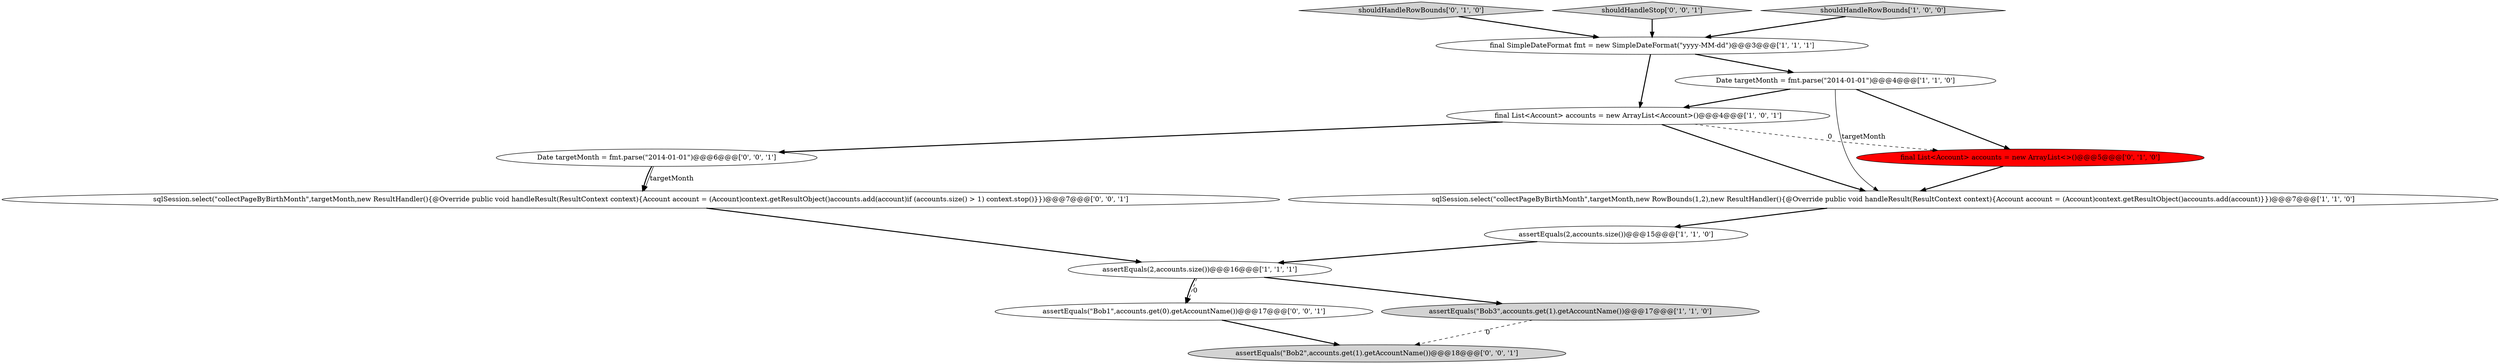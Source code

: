 digraph {
0 [style = filled, label = "final SimpleDateFormat fmt = new SimpleDateFormat(\"yyyy-MM-dd\")@@@3@@@['1', '1', '1']", fillcolor = white, shape = ellipse image = "AAA0AAABBB1BBB"];
2 [style = filled, label = "assertEquals(2,accounts.size())@@@15@@@['1', '1', '0']", fillcolor = white, shape = ellipse image = "AAA0AAABBB1BBB"];
8 [style = filled, label = "shouldHandleRowBounds['0', '1', '0']", fillcolor = lightgray, shape = diamond image = "AAA0AAABBB2BBB"];
11 [style = filled, label = "sqlSession.select(\"collectPageByBirthMonth\",targetMonth,new ResultHandler(){@Override public void handleResult(ResultContext context){Account account = (Account)context.getResultObject()accounts.add(account)if (accounts.size() > 1) context.stop()}})@@@7@@@['0', '0', '1']", fillcolor = white, shape = ellipse image = "AAA0AAABBB3BBB"];
13 [style = filled, label = "shouldHandleStop['0', '0', '1']", fillcolor = lightgray, shape = diamond image = "AAA0AAABBB3BBB"];
12 [style = filled, label = "assertEquals(\"Bob1\",accounts.get(0).getAccountName())@@@17@@@['0', '0', '1']", fillcolor = white, shape = ellipse image = "AAA0AAABBB3BBB"];
4 [style = filled, label = "Date targetMonth = fmt.parse(\"2014-01-01\")@@@4@@@['1', '1', '0']", fillcolor = white, shape = ellipse image = "AAA0AAABBB1BBB"];
6 [style = filled, label = "shouldHandleRowBounds['1', '0', '0']", fillcolor = lightgray, shape = diamond image = "AAA0AAABBB1BBB"];
7 [style = filled, label = "assertEquals(\"Bob3\",accounts.get(1).getAccountName())@@@17@@@['1', '1', '0']", fillcolor = lightgray, shape = ellipse image = "AAA0AAABBB1BBB"];
3 [style = filled, label = "final List<Account> accounts = new ArrayList<Account>()@@@4@@@['1', '0', '1']", fillcolor = white, shape = ellipse image = "AAA0AAABBB1BBB"];
5 [style = filled, label = "sqlSession.select(\"collectPageByBirthMonth\",targetMonth,new RowBounds(1,2),new ResultHandler(){@Override public void handleResult(ResultContext context){Account account = (Account)context.getResultObject()accounts.add(account)}})@@@7@@@['1', '1', '0']", fillcolor = white, shape = ellipse image = "AAA0AAABBB1BBB"];
1 [style = filled, label = "assertEquals(2,accounts.size())@@@16@@@['1', '1', '1']", fillcolor = white, shape = ellipse image = "AAA0AAABBB1BBB"];
10 [style = filled, label = "assertEquals(\"Bob2\",accounts.get(1).getAccountName())@@@18@@@['0', '0', '1']", fillcolor = lightgray, shape = ellipse image = "AAA0AAABBB3BBB"];
9 [style = filled, label = "final List<Account> accounts = new ArrayList<>()@@@5@@@['0', '1', '0']", fillcolor = red, shape = ellipse image = "AAA1AAABBB2BBB"];
14 [style = filled, label = "Date targetMonth = fmt.parse(\"2014-01-01\")@@@6@@@['0', '0', '1']", fillcolor = white, shape = ellipse image = "AAA0AAABBB3BBB"];
0->3 [style = bold, label=""];
4->9 [style = bold, label=""];
14->11 [style = solid, label="targetMonth"];
4->3 [style = bold, label=""];
11->1 [style = bold, label=""];
2->1 [style = bold, label=""];
3->14 [style = bold, label=""];
6->0 [style = bold, label=""];
1->7 [style = bold, label=""];
8->0 [style = bold, label=""];
1->12 [style = dashed, label="0"];
5->2 [style = bold, label=""];
3->5 [style = bold, label=""];
12->10 [style = bold, label=""];
3->9 [style = dashed, label="0"];
0->4 [style = bold, label=""];
1->12 [style = bold, label=""];
9->5 [style = bold, label=""];
4->5 [style = solid, label="targetMonth"];
7->10 [style = dashed, label="0"];
14->11 [style = bold, label=""];
13->0 [style = bold, label=""];
}
